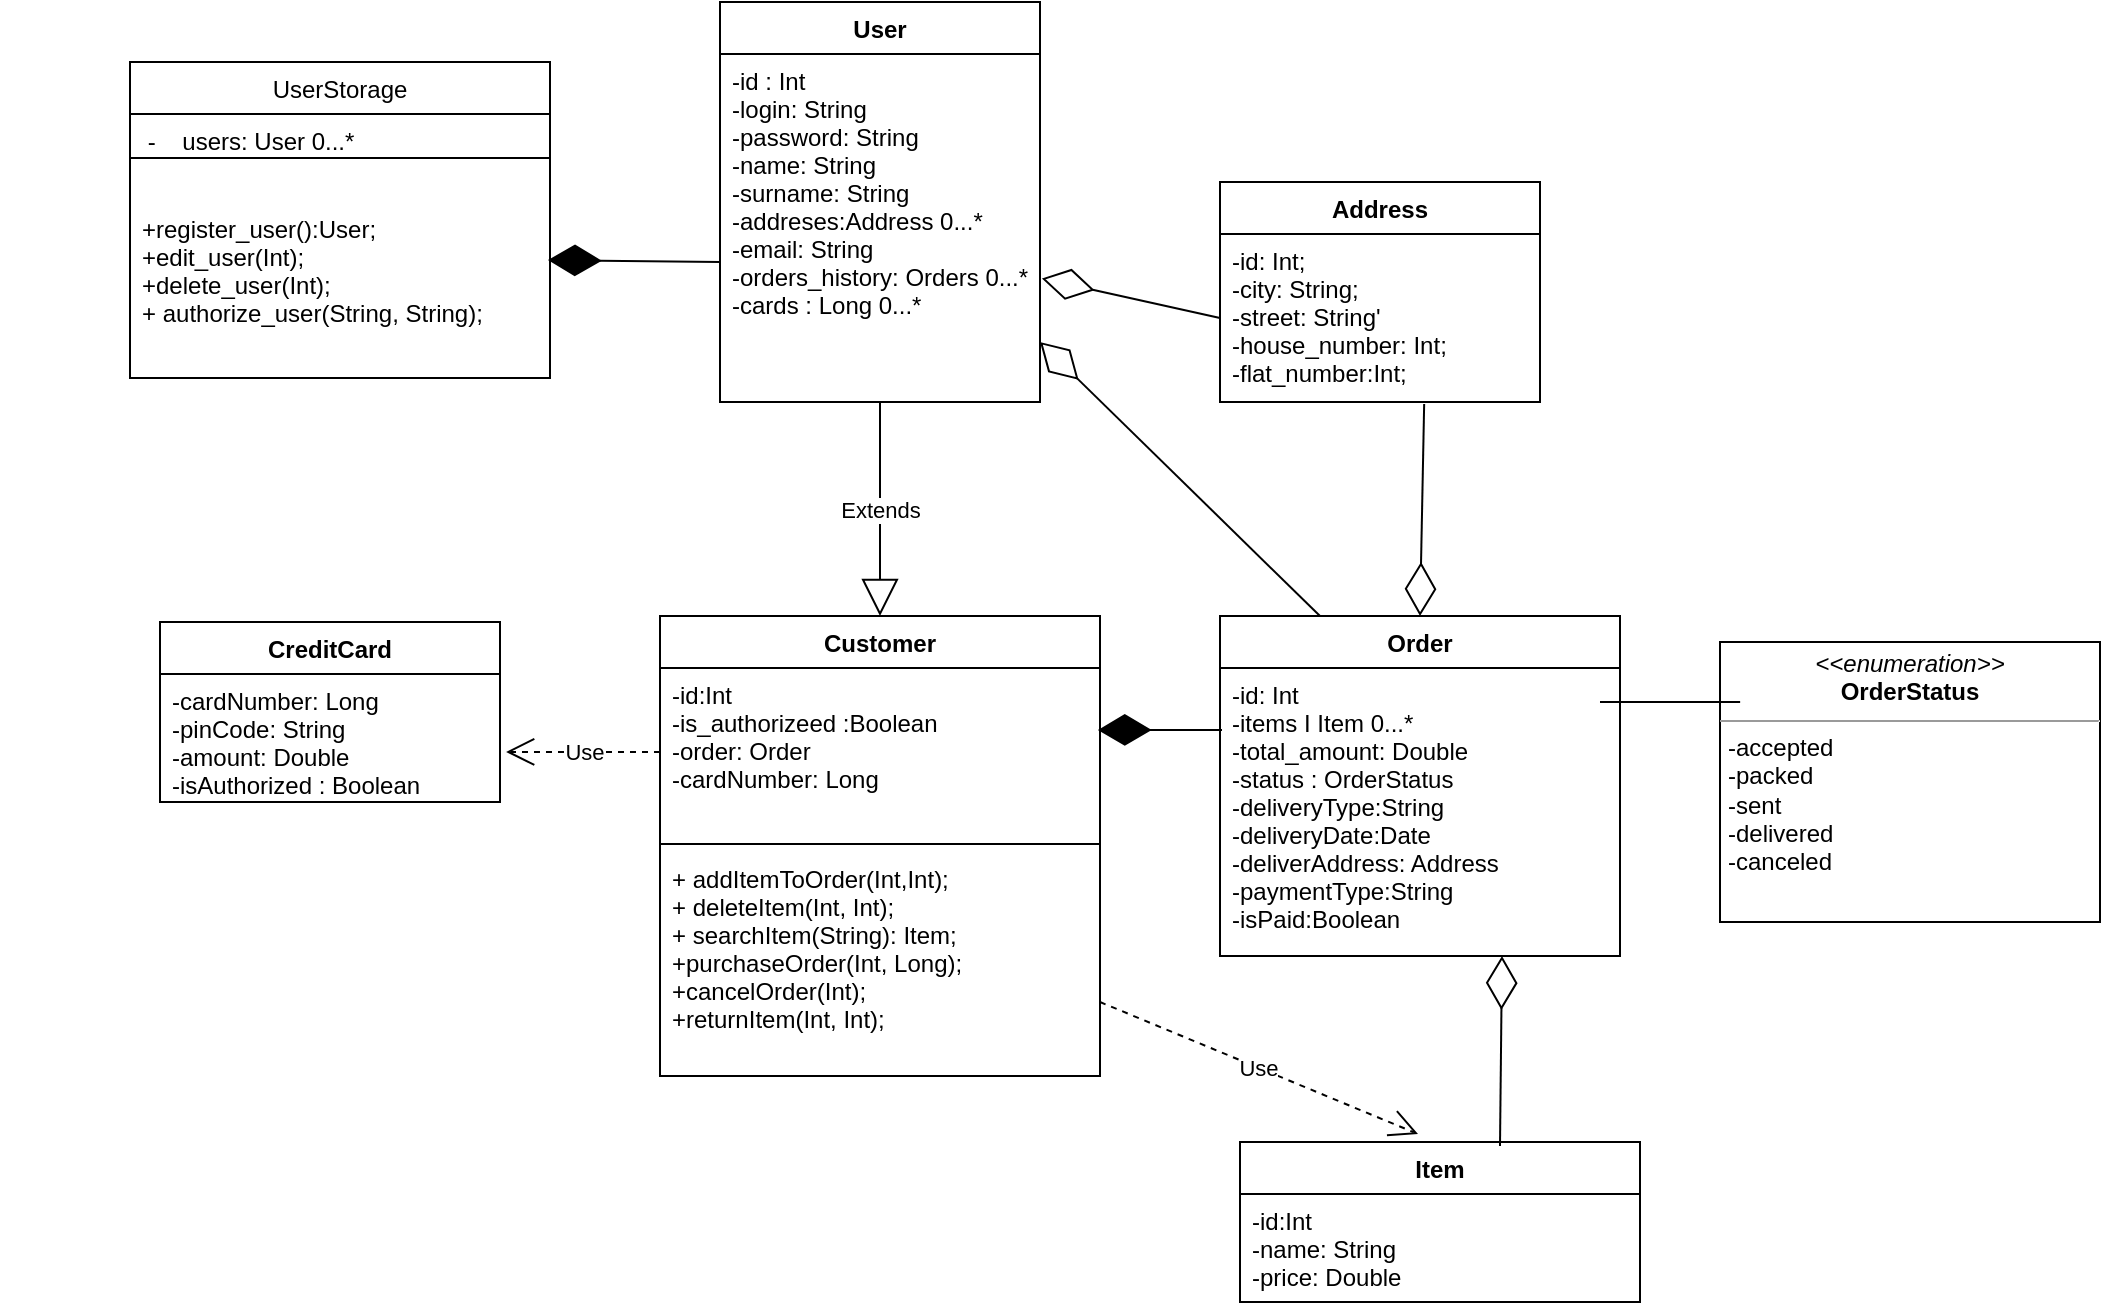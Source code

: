 <mxfile version="20.2.8" type="device"><diagram id="hujvpJyx3Q86qVDiNq-g" name="Страница 1"><mxGraphModel dx="1552" dy="857" grid="1" gridSize="10" guides="1" tooltips="1" connect="1" arrows="1" fold="1" page="1" pageScale="1" pageWidth="827" pageHeight="1169" math="0" shadow="0"><root><mxCell id="0"/><mxCell id="1" parent="0"/><mxCell id="L9jPZgRUwqWYj6UGmVRt-1" value="User" style="swimlane;fontStyle=1;align=center;verticalAlign=top;childLayout=stackLayout;horizontal=1;startSize=26;horizontalStack=0;resizeParent=1;resizeParentMax=0;resizeLast=0;collapsible=1;marginBottom=0;" parent="1" vertex="1"><mxGeometry x="310" y="20" width="160" height="200" as="geometry"/></mxCell><mxCell id="L9jPZgRUwqWYj6UGmVRt-2" value="-id : Int&#10;-login: String&#10;-password: String&#10;-name: String&#10;-surname: String&#10;-addreses:Address 0...*&#10;-email: String&#10;-orders_history: Orders 0...*&#10;-cards : Long 0...*" style="text;strokeColor=none;fillColor=none;align=left;verticalAlign=top;spacingLeft=4;spacingRight=4;overflow=hidden;rotatable=0;points=[[0,0.5],[1,0.5]];portConstraint=eastwest;" parent="L9jPZgRUwqWYj6UGmVRt-1" vertex="1"><mxGeometry y="26" width="160" height="174" as="geometry"/></mxCell><mxCell id="L9jPZgRUwqWYj6UGmVRt-13" value="Customer" style="swimlane;fontStyle=1;align=center;verticalAlign=top;childLayout=stackLayout;horizontal=1;startSize=26;horizontalStack=0;resizeParent=1;resizeParentMax=0;resizeLast=0;collapsible=1;marginBottom=0;" parent="1" vertex="1"><mxGeometry x="280" y="327" width="220" height="230" as="geometry"/></mxCell><mxCell id="L9jPZgRUwqWYj6UGmVRt-14" value="-id:Int&#10;-is_authorizeed :Boolean&#10;-order: Order&#10;-cardNumber: Long&#10;&#10;&#10;" style="text;strokeColor=none;fillColor=none;align=left;verticalAlign=top;spacingLeft=4;spacingRight=4;overflow=hidden;rotatable=0;points=[[0,0.5],[1,0.5]];portConstraint=eastwest;" parent="L9jPZgRUwqWYj6UGmVRt-13" vertex="1"><mxGeometry y="26" width="220" height="84" as="geometry"/></mxCell><mxCell id="L9jPZgRUwqWYj6UGmVRt-15" value="" style="line;strokeWidth=1;fillColor=none;align=left;verticalAlign=middle;spacingTop=-1;spacingLeft=3;spacingRight=3;rotatable=0;labelPosition=right;points=[];portConstraint=eastwest;strokeColor=inherit;" parent="L9jPZgRUwqWYj6UGmVRt-13" vertex="1"><mxGeometry y="110" width="220" height="8" as="geometry"/></mxCell><mxCell id="L9jPZgRUwqWYj6UGmVRt-16" value="+ addItemToOrder(Int,Int);&#10;+ deleteItem(Int, Int);&#10;+ searchItem(String): Item;&#10;+purchaseOrder(Int, Long);&#10;+cancelOrder(Int);&#10;+returnItem(Int, Int);&#10;&#10;" style="text;strokeColor=none;fillColor=none;align=left;verticalAlign=top;spacingLeft=4;spacingRight=4;overflow=hidden;rotatable=0;points=[[0,0.5],[1,0.5]];portConstraint=eastwest;" parent="L9jPZgRUwqWYj6UGmVRt-13" vertex="1"><mxGeometry y="118" width="220" height="112" as="geometry"/></mxCell><mxCell id="L9jPZgRUwqWYj6UGmVRt-17" value="Address" style="swimlane;fontStyle=1;align=center;verticalAlign=top;childLayout=stackLayout;horizontal=1;startSize=26;horizontalStack=0;resizeParent=1;resizeParentMax=0;resizeLast=0;collapsible=1;marginBottom=0;" parent="1" vertex="1"><mxGeometry x="560" y="110" width="160" height="110" as="geometry"/></mxCell><mxCell id="L9jPZgRUwqWYj6UGmVRt-18" value="-id: Int;&#10;-city: String;&#10;-street: String'&#10;-house_number: Int;&#10;-flat_number:Int;" style="text;strokeColor=none;fillColor=none;align=left;verticalAlign=top;spacingLeft=4;spacingRight=4;overflow=hidden;rotatable=0;points=[[0,0.5],[1,0.5]];portConstraint=eastwest;" parent="L9jPZgRUwqWYj6UGmVRt-17" vertex="1"><mxGeometry y="26" width="160" height="84" as="geometry"/></mxCell><mxCell id="L9jPZgRUwqWYj6UGmVRt-21" value="Order" style="swimlane;fontStyle=1;align=center;verticalAlign=top;childLayout=stackLayout;horizontal=1;startSize=26;horizontalStack=0;resizeParent=1;resizeParentMax=0;resizeLast=0;collapsible=1;marginBottom=0;" parent="1" vertex="1"><mxGeometry x="560" y="327" width="200" height="170" as="geometry"/></mxCell><mxCell id="L9jPZgRUwqWYj6UGmVRt-22" value="-id: Int&#10;-items I Item 0...*&#10;-total_amount: Double&#10;-status : OrderStatus&#10;-deliveryType:String&#10;-deliveryDate:Date&#10;-deliverAddress: Address&#10;-paymentType:String&#10;-isPaid:Boolean&#10;" style="text;strokeColor=none;fillColor=none;align=left;verticalAlign=top;spacingLeft=4;spacingRight=4;overflow=hidden;rotatable=0;points=[[0,0.5],[1,0.5]];portConstraint=eastwest;" parent="L9jPZgRUwqWYj6UGmVRt-21" vertex="1"><mxGeometry y="26" width="200" height="144" as="geometry"/></mxCell><mxCell id="L9jPZgRUwqWYj6UGmVRt-26" value="&lt;p style=&quot;margin:0px;margin-top:4px;text-align:center;&quot;&gt;&lt;i&gt;&amp;lt;&amp;lt;enumeration&amp;gt;&amp;gt;&lt;/i&gt;&lt;br&gt;&lt;b&gt;OrderStatus&lt;/b&gt;&lt;/p&gt;&lt;hr size=&quot;1&quot;&gt;&lt;p style=&quot;margin:0px;margin-left:4px;&quot;&gt;-accepted&lt;/p&gt;&lt;p style=&quot;margin:0px;margin-left:4px;&quot;&gt;-packed&lt;/p&gt;&lt;p style=&quot;margin:0px;margin-left:4px;&quot;&gt;-sent&lt;/p&gt;&lt;p style=&quot;margin:0px;margin-left:4px;&quot;&gt;-delivered&lt;/p&gt;&lt;p style=&quot;margin:0px;margin-left:4px;&quot;&gt;-canceled&lt;/p&gt;&lt;p style=&quot;margin:0px;margin-left:4px;&quot;&gt;&lt;br&gt;&lt;/p&gt;&lt;p style=&quot;margin:0px;margin-left:4px;&quot;&gt;&lt;br&gt;&lt;/p&gt;" style="verticalAlign=top;align=left;overflow=fill;fontSize=12;fontFamily=Helvetica;html=1;" parent="1" vertex="1"><mxGeometry x="810" y="340" width="190" height="140" as="geometry"/></mxCell><mxCell id="L9jPZgRUwqWYj6UGmVRt-28" value="Item" style="swimlane;fontStyle=1;align=center;verticalAlign=top;childLayout=stackLayout;horizontal=1;startSize=26;horizontalStack=0;resizeParent=1;resizeParentMax=0;resizeLast=0;collapsible=1;marginBottom=0;" parent="1" vertex="1"><mxGeometry x="570" y="590" width="200" height="80" as="geometry"/></mxCell><mxCell id="L9jPZgRUwqWYj6UGmVRt-29" value="-id:Int&#10;-name: String&#10;-price: Double" style="text;strokeColor=none;fillColor=none;align=left;verticalAlign=top;spacingLeft=4;spacingRight=4;overflow=hidden;rotatable=0;points=[[0,0.5],[1,0.5]];portConstraint=eastwest;" parent="L9jPZgRUwqWYj6UGmVRt-28" vertex="1"><mxGeometry y="26" width="200" height="54" as="geometry"/></mxCell><mxCell id="L9jPZgRUwqWYj6UGmVRt-32" value="CreditCard" style="swimlane;fontStyle=1;align=center;verticalAlign=top;childLayout=stackLayout;horizontal=1;startSize=26;horizontalStack=0;resizeParent=1;resizeParentMax=0;resizeLast=0;collapsible=1;marginBottom=0;" parent="1" vertex="1"><mxGeometry x="30" y="330" width="170" height="90" as="geometry"/></mxCell><mxCell id="L9jPZgRUwqWYj6UGmVRt-33" value="-cardNumber: Long&#10;-pinCode: String&#10;-amount: Double&#10;-isAuthorized : Boolean" style="text;strokeColor=none;fillColor=none;align=left;verticalAlign=top;spacingLeft=4;spacingRight=4;overflow=hidden;rotatable=0;points=[[0,0.5],[1,0.5]];portConstraint=eastwest;" parent="L9jPZgRUwqWYj6UGmVRt-32" vertex="1"><mxGeometry y="26" width="170" height="64" as="geometry"/></mxCell><mxCell id="xA7cclrXdbSosWAWF0Qs-1" value="" style="endArrow=diamondThin;endFill=1;endSize=24;html=1;rounded=0;entryX=0.995;entryY=0.369;entryDx=0;entryDy=0;entryPerimeter=0;exitX=0.005;exitY=0.215;exitDx=0;exitDy=0;exitPerimeter=0;" edge="1" parent="1" source="L9jPZgRUwqWYj6UGmVRt-22" target="L9jPZgRUwqWYj6UGmVRt-14"><mxGeometry width="160" relative="1" as="geometry"><mxPoint x="570" y="370" as="sourcePoint"/><mxPoint x="450" y="450" as="targetPoint"/></mxGeometry></mxCell><mxCell id="xA7cclrXdbSosWAWF0Qs-3" value="Use" style="endArrow=open;endSize=12;dashed=1;html=1;rounded=0;entryX=0.445;entryY=-0.05;entryDx=0;entryDy=0;entryPerimeter=0;" edge="1" parent="1" target="L9jPZgRUwqWYj6UGmVRt-28"><mxGeometry width="160" relative="1" as="geometry"><mxPoint x="500" y="520" as="sourcePoint"/><mxPoint x="660" y="520" as="targetPoint"/></mxGeometry></mxCell><mxCell id="xA7cclrXdbSosWAWF0Qs-4" value="" style="endArrow=diamondThin;endFill=0;endSize=24;html=1;rounded=0;exitX=0.65;exitY=0.025;exitDx=0;exitDy=0;exitPerimeter=0;entryX=0.705;entryY=1;entryDx=0;entryDy=0;entryPerimeter=0;" edge="1" parent="1" source="L9jPZgRUwqWYj6UGmVRt-28" target="L9jPZgRUwqWYj6UGmVRt-22"><mxGeometry width="160" relative="1" as="geometry"><mxPoint x="540" y="510" as="sourcePoint"/><mxPoint x="700" y="510" as="targetPoint"/></mxGeometry></mxCell><mxCell id="xA7cclrXdbSosWAWF0Qs-5" value="" style="endArrow=diamondThin;endFill=0;endSize=24;html=1;rounded=0;exitX=0.638;exitY=1.012;exitDx=0;exitDy=0;exitPerimeter=0;entryX=0.5;entryY=0;entryDx=0;entryDy=0;" edge="1" parent="1" source="L9jPZgRUwqWYj6UGmVRt-18" target="L9jPZgRUwqWYj6UGmVRt-21"><mxGeometry width="160" relative="1" as="geometry"><mxPoint x="640" y="327" as="sourcePoint"/><mxPoint x="700" y="310" as="targetPoint"/></mxGeometry></mxCell><mxCell id="xA7cclrXdbSosWAWF0Qs-6" value="" style="endArrow=diamondThin;endFill=0;endSize=24;html=1;rounded=0;exitX=0;exitY=0.5;exitDx=0;exitDy=0;entryX=1.006;entryY=0.645;entryDx=0;entryDy=0;entryPerimeter=0;" edge="1" parent="1" source="L9jPZgRUwqWYj6UGmVRt-18" target="L9jPZgRUwqWYj6UGmVRt-2"><mxGeometry width="160" relative="1" as="geometry"><mxPoint x="130" y="179.5" as="sourcePoint"/><mxPoint x="480" y="180" as="targetPoint"/></mxGeometry></mxCell><mxCell id="xA7cclrXdbSosWAWF0Qs-7" value="" style="endArrow=diamondThin;endFill=0;endSize=24;html=1;rounded=0;exitX=0.25;exitY=0;exitDx=0;exitDy=0;" edge="1" parent="1" source="L9jPZgRUwqWYj6UGmVRt-21"><mxGeometry width="160" relative="1" as="geometry"><mxPoint x="536" y="250" as="sourcePoint"/><mxPoint x="470" y="190" as="targetPoint"/></mxGeometry></mxCell><mxCell id="xA7cclrXdbSosWAWF0Qs-14" value="" style="group" vertex="1" connectable="0" parent="1"><mxGeometry x="-50" y="50" width="275" height="158" as="geometry"/></mxCell><mxCell id="L9jPZgRUwqWYj6UGmVRt-5" value="UserStorage" style="swimlane;fontStyle=0;childLayout=stackLayout;horizontal=1;startSize=26;fillColor=none;horizontalStack=0;resizeParent=1;resizeParentMax=0;resizeLast=0;collapsible=1;marginBottom=0;" parent="xA7cclrXdbSosWAWF0Qs-14" vertex="1"><mxGeometry x="65" width="210" height="158" as="geometry"/></mxCell><mxCell id="xA7cclrXdbSosWAWF0Qs-12" value="" style="line;strokeWidth=1;fillColor=none;align=left;verticalAlign=middle;spacingTop=-1;spacingLeft=3;spacingRight=3;rotatable=0;labelPosition=right;points=[];portConstraint=eastwest;strokeColor=inherit;" vertex="1" parent="L9jPZgRUwqWYj6UGmVRt-5"><mxGeometry y="26" width="210" height="44" as="geometry"/></mxCell><mxCell id="L9jPZgRUwqWYj6UGmVRt-8" value="+register_user():User;&#10;+edit_user(Int);&#10;+delete_user(Int);&#10;+ authorize_user(String, String);" style="text;strokeColor=none;fillColor=none;align=left;verticalAlign=top;spacingLeft=4;spacingRight=4;overflow=hidden;rotatable=0;points=[[0,0.5],[1,0.5]];portConstraint=eastwest;" parent="L9jPZgRUwqWYj6UGmVRt-5" vertex="1"><mxGeometry y="70" width="210" height="88" as="geometry"/></mxCell><mxCell id="xA7cclrXdbSosWAWF0Qs-13" value="&amp;nbsp; &amp;nbsp; &amp;nbsp; &amp;nbsp; &amp;nbsp; &amp;nbsp; &amp;nbsp; &amp;nbsp; &amp;nbsp; -&amp;nbsp;&amp;nbsp; &amp;nbsp;users: User 0...*" style="text;html=1;align=center;verticalAlign=middle;resizable=0;points=[];autosize=1;strokeColor=none;fillColor=none;" vertex="1" parent="xA7cclrXdbSosWAWF0Qs-14"><mxGeometry y="25" width="190" height="30" as="geometry"/></mxCell><mxCell id="xA7cclrXdbSosWAWF0Qs-16" value="" style="endArrow=diamondThin;endFill=1;endSize=24;html=1;rounded=0;entryX=0.995;entryY=0.33;entryDx=0;entryDy=0;entryPerimeter=0;" edge="1" parent="1" target="L9jPZgRUwqWYj6UGmVRt-8"><mxGeometry width="160" relative="1" as="geometry"><mxPoint x="310" y="150" as="sourcePoint"/><mxPoint x="230" y="150" as="targetPoint"/></mxGeometry></mxCell><mxCell id="xA7cclrXdbSosWAWF0Qs-17" value="Extends" style="endArrow=block;endSize=16;endFill=0;html=1;rounded=0;entryX=0.5;entryY=0;entryDx=0;entryDy=0;" edge="1" parent="1" source="L9jPZgRUwqWYj6UGmVRt-2" target="L9jPZgRUwqWYj6UGmVRt-13"><mxGeometry width="160" relative="1" as="geometry"><mxPoint x="280" y="260" as="sourcePoint"/><mxPoint x="390" y="320" as="targetPoint"/></mxGeometry></mxCell><mxCell id="xA7cclrXdbSosWAWF0Qs-28" value="" style="endArrow=none;html=1;rounded=0;entryX=0.053;entryY=0.214;entryDx=0;entryDy=0;entryPerimeter=0;" edge="1" parent="1" target="L9jPZgRUwqWYj6UGmVRt-26"><mxGeometry width="50" height="50" relative="1" as="geometry"><mxPoint x="750" y="370" as="sourcePoint"/><mxPoint x="800" y="320" as="targetPoint"/></mxGeometry></mxCell><mxCell id="xA7cclrXdbSosWAWF0Qs-29" value="Use" style="endArrow=open;endSize=12;dashed=1;html=1;rounded=0;exitX=0;exitY=0.5;exitDx=0;exitDy=0;entryX=1.018;entryY=0.609;entryDx=0;entryDy=0;entryPerimeter=0;" edge="1" parent="1" source="L9jPZgRUwqWYj6UGmVRt-14" target="L9jPZgRUwqWYj6UGmVRt-33"><mxGeometry width="160" relative="1" as="geometry"><mxPoint x="160" y="350" as="sourcePoint"/><mxPoint x="40" y="520" as="targetPoint"/></mxGeometry></mxCell></root></mxGraphModel></diagram></mxfile>